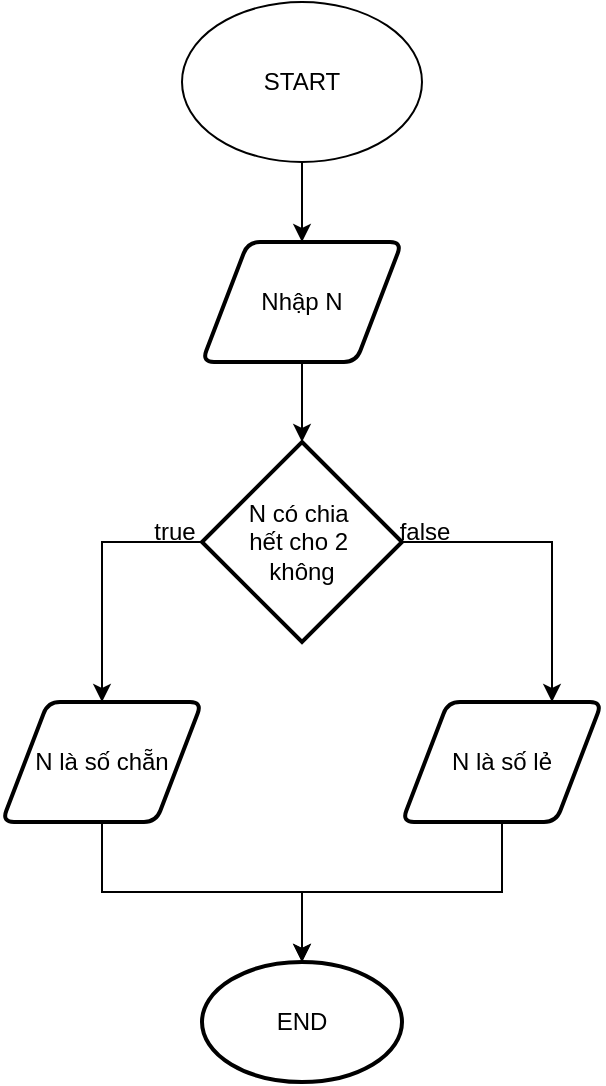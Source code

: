 <mxfile version="25.0.3">
  <diagram name="Trang-1" id="OSUNeMwGs99dy_M78snB">
    <mxGraphModel dx="794" dy="446" grid="1" gridSize="10" guides="1" tooltips="1" connect="1" arrows="1" fold="1" page="1" pageScale="1" pageWidth="827" pageHeight="1169" math="0" shadow="0">
      <root>
        <mxCell id="0" />
        <mxCell id="1" parent="0" />
        <mxCell id="53yL5YnPF0tUfOOkK1Ot-10" style="edgeStyle=orthogonalEdgeStyle;rounded=0;orthogonalLoop=1;jettySize=auto;html=1;entryX=0.5;entryY=0;entryDx=0;entryDy=0;" edge="1" parent="1" source="53yL5YnPF0tUfOOkK1Ot-1" target="53yL5YnPF0tUfOOkK1Ot-2">
          <mxGeometry relative="1" as="geometry" />
        </mxCell>
        <mxCell id="53yL5YnPF0tUfOOkK1Ot-1" value="START" style="ellipse;whiteSpace=wrap;html=1;" vertex="1" parent="1">
          <mxGeometry x="354" y="10" width="120" height="80" as="geometry" />
        </mxCell>
        <mxCell id="53yL5YnPF0tUfOOkK1Ot-2" value="Nhập N" style="shape=parallelogram;html=1;strokeWidth=2;perimeter=parallelogramPerimeter;whiteSpace=wrap;rounded=1;arcSize=12;size=0.23;" vertex="1" parent="1">
          <mxGeometry x="364" y="130" width="100" height="60" as="geometry" />
        </mxCell>
        <mxCell id="53yL5YnPF0tUfOOkK1Ot-7" style="edgeStyle=orthogonalEdgeStyle;rounded=0;orthogonalLoop=1;jettySize=auto;html=1;entryX=0.5;entryY=0;entryDx=0;entryDy=0;" edge="1" parent="1" source="53yL5YnPF0tUfOOkK1Ot-3" target="53yL5YnPF0tUfOOkK1Ot-4">
          <mxGeometry relative="1" as="geometry">
            <Array as="points">
              <mxPoint x="314" y="280" />
            </Array>
          </mxGeometry>
        </mxCell>
        <mxCell id="53yL5YnPF0tUfOOkK1Ot-8" style="edgeStyle=orthogonalEdgeStyle;rounded=0;orthogonalLoop=1;jettySize=auto;html=1;entryX=0.75;entryY=0;entryDx=0;entryDy=0;" edge="1" parent="1" source="53yL5YnPF0tUfOOkK1Ot-3" target="53yL5YnPF0tUfOOkK1Ot-5">
          <mxGeometry relative="1" as="geometry">
            <Array as="points">
              <mxPoint x="539" y="280" />
            </Array>
          </mxGeometry>
        </mxCell>
        <mxCell id="53yL5YnPF0tUfOOkK1Ot-3" value="N có chia&amp;nbsp;&lt;div&gt;hết cho 2&amp;nbsp;&lt;/div&gt;&lt;div&gt;không&lt;/div&gt;" style="strokeWidth=2;html=1;shape=mxgraph.flowchart.decision;whiteSpace=wrap;" vertex="1" parent="1">
          <mxGeometry x="364" y="230" width="100" height="100" as="geometry" />
        </mxCell>
        <mxCell id="53yL5YnPF0tUfOOkK1Ot-4" value="N là số chẵn" style="shape=parallelogram;html=1;strokeWidth=2;perimeter=parallelogramPerimeter;whiteSpace=wrap;rounded=1;arcSize=12;size=0.23;" vertex="1" parent="1">
          <mxGeometry x="264" y="360" width="100" height="60" as="geometry" />
        </mxCell>
        <mxCell id="53yL5YnPF0tUfOOkK1Ot-5" value="N là số lẻ" style="shape=parallelogram;html=1;strokeWidth=2;perimeter=parallelogramPerimeter;whiteSpace=wrap;rounded=1;arcSize=12;size=0.23;" vertex="1" parent="1">
          <mxGeometry x="464" y="360" width="100" height="60" as="geometry" />
        </mxCell>
        <mxCell id="53yL5YnPF0tUfOOkK1Ot-6" value="END" style="strokeWidth=2;html=1;shape=mxgraph.flowchart.start_1;whiteSpace=wrap;" vertex="1" parent="1">
          <mxGeometry x="364" y="490" width="100" height="60" as="geometry" />
        </mxCell>
        <mxCell id="53yL5YnPF0tUfOOkK1Ot-9" style="edgeStyle=orthogonalEdgeStyle;rounded=0;orthogonalLoop=1;jettySize=auto;html=1;entryX=0.5;entryY=0;entryDx=0;entryDy=0;entryPerimeter=0;" edge="1" parent="1" source="53yL5YnPF0tUfOOkK1Ot-2" target="53yL5YnPF0tUfOOkK1Ot-3">
          <mxGeometry relative="1" as="geometry" />
        </mxCell>
        <mxCell id="53yL5YnPF0tUfOOkK1Ot-11" value="true" style="text;html=1;align=center;verticalAlign=middle;resizable=0;points=[];autosize=1;strokeColor=none;fillColor=none;" vertex="1" parent="1">
          <mxGeometry x="330" y="260" width="40" height="30" as="geometry" />
        </mxCell>
        <mxCell id="53yL5YnPF0tUfOOkK1Ot-12" value="false" style="text;html=1;align=center;verticalAlign=middle;resizable=0;points=[];autosize=1;strokeColor=none;fillColor=none;" vertex="1" parent="1">
          <mxGeometry x="450" y="260" width="50" height="30" as="geometry" />
        </mxCell>
        <mxCell id="53yL5YnPF0tUfOOkK1Ot-14" style="edgeStyle=orthogonalEdgeStyle;rounded=0;orthogonalLoop=1;jettySize=auto;html=1;entryX=0.5;entryY=0;entryDx=0;entryDy=0;entryPerimeter=0;" edge="1" parent="1" source="53yL5YnPF0tUfOOkK1Ot-4" target="53yL5YnPF0tUfOOkK1Ot-6">
          <mxGeometry relative="1" as="geometry" />
        </mxCell>
        <mxCell id="53yL5YnPF0tUfOOkK1Ot-15" style="edgeStyle=orthogonalEdgeStyle;rounded=0;orthogonalLoop=1;jettySize=auto;html=1;entryX=0.5;entryY=0;entryDx=0;entryDy=0;entryPerimeter=0;" edge="1" parent="1" source="53yL5YnPF0tUfOOkK1Ot-5" target="53yL5YnPF0tUfOOkK1Ot-6">
          <mxGeometry relative="1" as="geometry" />
        </mxCell>
      </root>
    </mxGraphModel>
  </diagram>
</mxfile>
